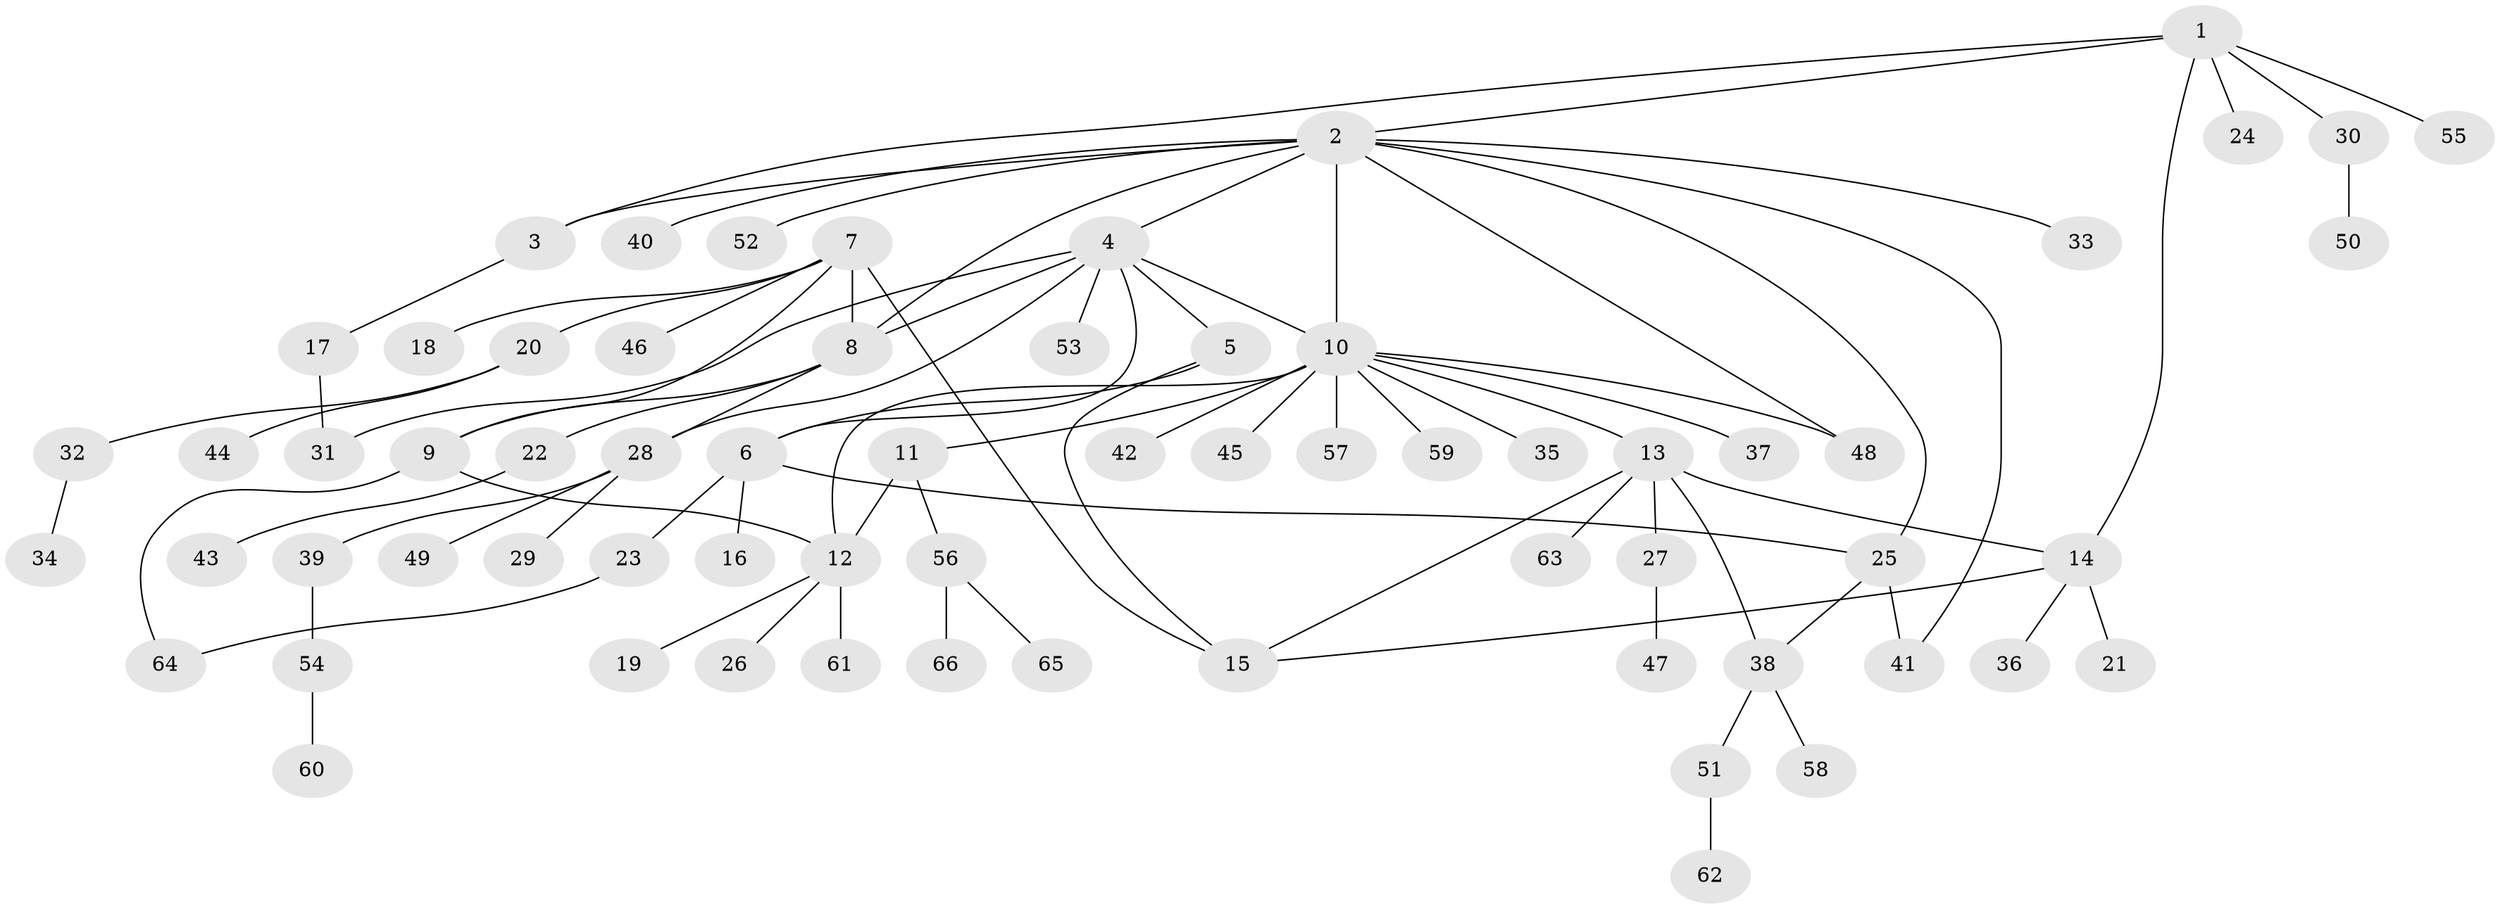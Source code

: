 // Generated by graph-tools (version 1.1) at 2025/15/03/09/25 04:15:58]
// undirected, 66 vertices, 83 edges
graph export_dot {
graph [start="1"]
  node [color=gray90,style=filled];
  1;
  2;
  3;
  4;
  5;
  6;
  7;
  8;
  9;
  10;
  11;
  12;
  13;
  14;
  15;
  16;
  17;
  18;
  19;
  20;
  21;
  22;
  23;
  24;
  25;
  26;
  27;
  28;
  29;
  30;
  31;
  32;
  33;
  34;
  35;
  36;
  37;
  38;
  39;
  40;
  41;
  42;
  43;
  44;
  45;
  46;
  47;
  48;
  49;
  50;
  51;
  52;
  53;
  54;
  55;
  56;
  57;
  58;
  59;
  60;
  61;
  62;
  63;
  64;
  65;
  66;
  1 -- 2;
  1 -- 3;
  1 -- 14;
  1 -- 24;
  1 -- 30;
  1 -- 55;
  2 -- 3;
  2 -- 4;
  2 -- 8;
  2 -- 10;
  2 -- 25;
  2 -- 33;
  2 -- 40;
  2 -- 41;
  2 -- 48;
  2 -- 52;
  3 -- 17;
  4 -- 5;
  4 -- 6;
  4 -- 8;
  4 -- 10;
  4 -- 28;
  4 -- 31;
  4 -- 53;
  5 -- 6;
  5 -- 15;
  6 -- 16;
  6 -- 23;
  6 -- 25;
  7 -- 8;
  7 -- 9;
  7 -- 15;
  7 -- 18;
  7 -- 20;
  7 -- 46;
  8 -- 9;
  8 -- 22;
  8 -- 28;
  9 -- 12;
  9 -- 64;
  10 -- 11;
  10 -- 12;
  10 -- 13;
  10 -- 35;
  10 -- 37;
  10 -- 42;
  10 -- 45;
  10 -- 48;
  10 -- 57;
  10 -- 59;
  11 -- 12;
  11 -- 56;
  12 -- 19;
  12 -- 26;
  12 -- 61;
  13 -- 14;
  13 -- 15;
  13 -- 27;
  13 -- 38;
  13 -- 63;
  14 -- 15;
  14 -- 21;
  14 -- 36;
  17 -- 31;
  20 -- 32;
  20 -- 44;
  22 -- 43;
  23 -- 64;
  25 -- 38;
  25 -- 41;
  27 -- 47;
  28 -- 29;
  28 -- 39;
  28 -- 49;
  30 -- 50;
  32 -- 34;
  38 -- 51;
  38 -- 58;
  39 -- 54;
  51 -- 62;
  54 -- 60;
  56 -- 65;
  56 -- 66;
}
